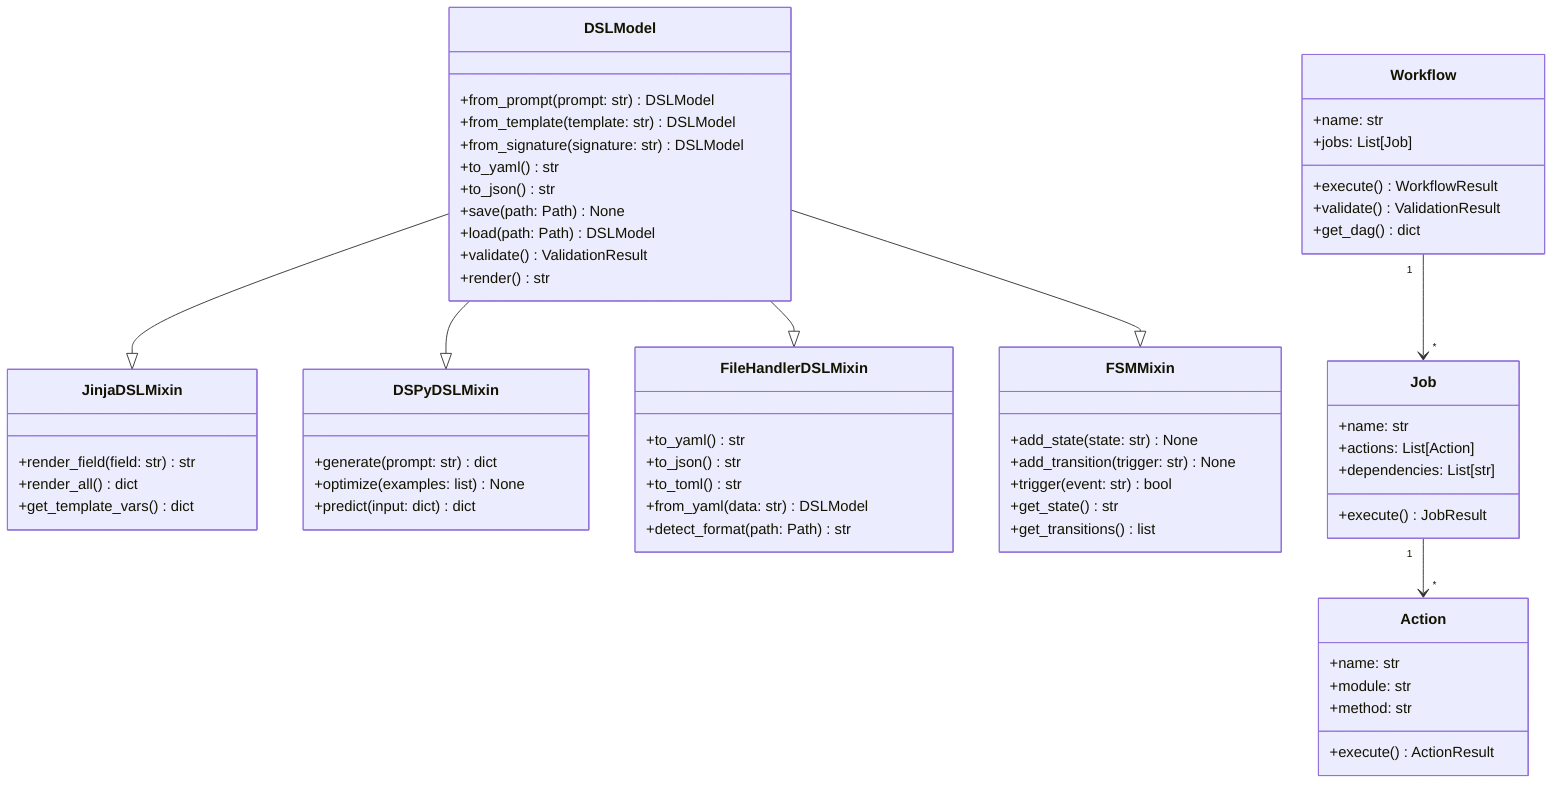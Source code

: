 classDiagram
    class DSLModel {
        +from_prompt(prompt: str) DSLModel
        +from_template(template: str) DSLModel
        +from_signature(signature: str) DSLModel
        +to_yaml() str
        +to_json() str
        +save(path: Path) None
        +load(path: Path) DSLModel
        +validate() ValidationResult
        +render() str
    }
    
    class JinjaDSLMixin {
        +render_field(field: str) str
        +render_all() dict
        +get_template_vars() dict
    }
    
    class DSPyDSLMixin {
        +generate(prompt: str) dict
        +optimize(examples: list) None
        +predict(input: dict) dict
    }
    
    class FileHandlerDSLMixin {
        +to_yaml() str
        +to_json() str
        +to_toml() str
        +from_yaml(data: str) DSLModel
        +detect_format(path: Path) str
    }
    
    class FSMMixin {
        +add_state(state: str) None
        +add_transition(trigger: str) None
        +trigger(event: str) bool
        +get_state() str
        +get_transitions() list
    }
    
    class Workflow {
        +name: str
        +jobs: List[Job]
        +execute() WorkflowResult
        +validate() ValidationResult
        +get_dag() dict
    }
    
    class Job {
        +name: str
        +actions: List[Action]
        +dependencies: List[str]
        +execute() JobResult
    }
    
    class Action {
        +name: str
        +module: str
        +method: str
        +execute() ActionResult
    }
    
    DSLModel --|> JinjaDSLMixin
    DSLModel --|> DSPyDSLMixin
    DSLModel --|> FileHandlerDSLMixin
    DSLModel --|> FSMMixin
    
    Workflow "1" --> "*" Job
    Job "1" --> "*" Action